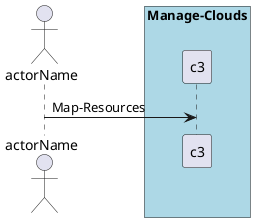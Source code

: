@startuml
Actor "actorName" as A

box "Manage-Clouds" #lightblue
participant "c3" as S
A -> S : Map-Resources
end box

@enduml

